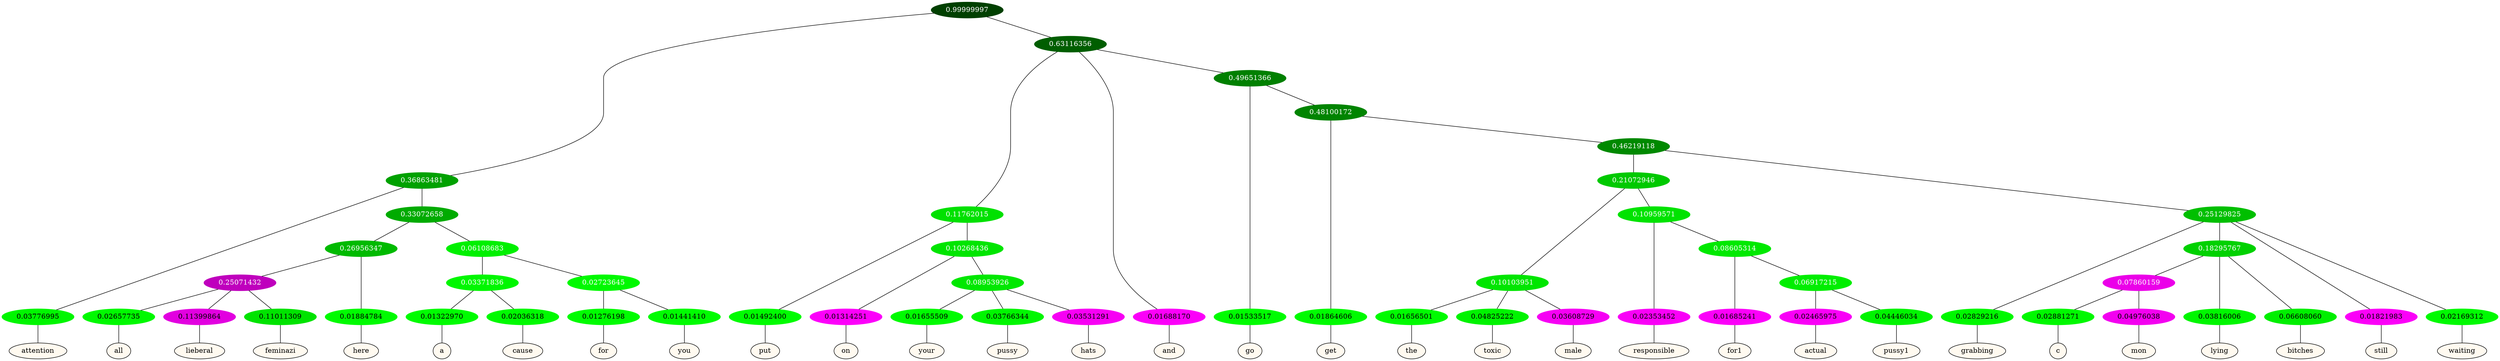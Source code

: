 graph {
	node [format=png height=0.15 nodesep=0.001 ordering=out overlap=prism overlap_scaling=0.01 ranksep=0.001 ratio=0.2 style=filled width=0.15]
	{
		rank=same
		a_w_3 [label=attention color=black fillcolor=floralwhite style="filled,solid"]
		a_w_22 [label=all color=black fillcolor=floralwhite style="filled,solid"]
		a_w_23 [label=lieberal color=black fillcolor=floralwhite style="filled,solid"]
		a_w_24 [label=feminazi color=black fillcolor=floralwhite style="filled,solid"]
		a_w_15 [label=here color=black fillcolor=floralwhite style="filled,solid"]
		a_w_25 [label=a color=black fillcolor=floralwhite style="filled,solid"]
		a_w_26 [label=cause color=black fillcolor=floralwhite style="filled,solid"]
		a_w_27 [label=for color=black fillcolor=floralwhite style="filled,solid"]
		a_w_28 [label=you color=black fillcolor=floralwhite style="filled,solid"]
		a_w_10 [label=put color=black fillcolor=floralwhite style="filled,solid"]
		a_w_18 [label=on color=black fillcolor=floralwhite style="filled,solid"]
		a_w_29 [label=your color=black fillcolor=floralwhite style="filled,solid"]
		a_w_30 [label=pussy color=black fillcolor=floralwhite style="filled,solid"]
		a_w_31 [label=hats color=black fillcolor=floralwhite style="filled,solid"]
		a_w_6 [label=and color=black fillcolor=floralwhite style="filled,solid"]
		a_w_12 [label=go color=black fillcolor=floralwhite style="filled,solid"]
		a_w_20 [label=get color=black fillcolor=floralwhite style="filled,solid"]
		a_w_40 [label=the color=black fillcolor=floralwhite style="filled,solid"]
		a_w_41 [label=toxic color=black fillcolor=floralwhite style="filled,solid"]
		a_w_42 [label=male color=black fillcolor=floralwhite style="filled,solid"]
		a_w_43 [label=responsible color=black fillcolor=floralwhite style="filled,solid"]
		a_w_48 [label=for1 color=black fillcolor=floralwhite style="filled,solid"]
		a_w_52 [label=actual color=black fillcolor=floralwhite style="filled,solid"]
		a_w_53 [label=pussy1 color=black fillcolor=floralwhite style="filled,solid"]
		a_w_36 [label=grabbing color=black fillcolor=floralwhite style="filled,solid"]
		a_w_50 [label=c color=black fillcolor=floralwhite style="filled,solid"]
		a_w_51 [label=mon color=black fillcolor=floralwhite style="filled,solid"]
		a_w_46 [label=lying color=black fillcolor=floralwhite style="filled,solid"]
		a_w_47 [label=bitches color=black fillcolor=floralwhite style="filled,solid"]
		a_w_38 [label=still color=black fillcolor=floralwhite style="filled,solid"]
		a_w_39 [label=waiting color=black fillcolor=floralwhite style="filled,solid"]
	}
	a_n_3 -- a_w_3
	a_n_22 -- a_w_22
	a_n_23 -- a_w_23
	a_n_24 -- a_w_24
	a_n_15 -- a_w_15
	a_n_25 -- a_w_25
	a_n_26 -- a_w_26
	a_n_27 -- a_w_27
	a_n_28 -- a_w_28
	a_n_10 -- a_w_10
	a_n_18 -- a_w_18
	a_n_29 -- a_w_29
	a_n_30 -- a_w_30
	a_n_31 -- a_w_31
	a_n_6 -- a_w_6
	a_n_12 -- a_w_12
	a_n_20 -- a_w_20
	a_n_40 -- a_w_40
	a_n_41 -- a_w_41
	a_n_42 -- a_w_42
	a_n_43 -- a_w_43
	a_n_48 -- a_w_48
	a_n_52 -- a_w_52
	a_n_53 -- a_w_53
	a_n_36 -- a_w_36
	a_n_50 -- a_w_50
	a_n_51 -- a_w_51
	a_n_46 -- a_w_46
	a_n_47 -- a_w_47
	a_n_38 -- a_w_38
	a_n_39 -- a_w_39
	{
		rank=same
		a_n_3 [label=0.03776995 color="0.334 1.000 0.962" fontcolor=black]
		a_n_22 [label=0.02657735 color="0.334 1.000 0.973" fontcolor=black]
		a_n_23 [label=0.11399864 color="0.835 1.000 0.886" fontcolor=black]
		a_n_24 [label=0.11011309 color="0.334 1.000 0.890" fontcolor=black]
		a_n_15 [label=0.01884784 color="0.334 1.000 0.981" fontcolor=black]
		a_n_25 [label=0.01322970 color="0.334 1.000 0.987" fontcolor=black]
		a_n_26 [label=0.02036318 color="0.334 1.000 0.980" fontcolor=black]
		a_n_27 [label=0.01276198 color="0.334 1.000 0.987" fontcolor=black]
		a_n_28 [label=0.01441410 color="0.334 1.000 0.986" fontcolor=black]
		a_n_10 [label=0.01492400 color="0.334 1.000 0.985" fontcolor=black]
		a_n_18 [label=0.01314251 color="0.835 1.000 0.987" fontcolor=black]
		a_n_29 [label=0.01655509 color="0.334 1.000 0.983" fontcolor=black]
		a_n_30 [label=0.03766344 color="0.334 1.000 0.962" fontcolor=black]
		a_n_31 [label=0.03531291 color="0.835 1.000 0.965" fontcolor=black]
		a_n_6 [label=0.01688170 color="0.835 1.000 0.983" fontcolor=black]
		a_n_12 [label=0.01533517 color="0.334 1.000 0.985" fontcolor=black]
		a_n_20 [label=0.01864606 color="0.334 1.000 0.981" fontcolor=black]
		a_n_40 [label=0.01656501 color="0.334 1.000 0.983" fontcolor=black]
		a_n_41 [label=0.04825222 color="0.334 1.000 0.952" fontcolor=black]
		a_n_42 [label=0.03608729 color="0.835 1.000 0.964" fontcolor=black]
		a_n_43 [label=0.02353452 color="0.835 1.000 0.976" fontcolor=black]
		a_n_48 [label=0.01685241 color="0.835 1.000 0.983" fontcolor=black]
		a_n_52 [label=0.02465975 color="0.835 1.000 0.975" fontcolor=black]
		a_n_53 [label=0.04446034 color="0.334 1.000 0.956" fontcolor=black]
		a_n_36 [label=0.02829216 color="0.334 1.000 0.972" fontcolor=black]
		a_n_50 [label=0.02881271 color="0.334 1.000 0.971" fontcolor=black]
		a_n_51 [label=0.04976038 color="0.835 1.000 0.950" fontcolor=black]
		a_n_46 [label=0.03816006 color="0.334 1.000 0.962" fontcolor=black]
		a_n_47 [label=0.06608060 color="0.334 1.000 0.934" fontcolor=black]
		a_n_38 [label=0.01821983 color="0.835 1.000 0.982" fontcolor=black]
		a_n_39 [label=0.02169312 color="0.334 1.000 0.978" fontcolor=black]
	}
	a_n_0 [label=0.99999997 color="0.334 1.000 0.250" fontcolor=grey99]
	a_n_1 [label=0.36863481 color="0.334 1.000 0.631" fontcolor=grey99]
	a_n_0 -- a_n_1
	a_n_2 [label=0.63116356 color="0.334 1.000 0.369" fontcolor=grey99]
	a_n_0 -- a_n_2
	a_n_1 -- a_n_3
	a_n_4 [label=0.33072658 color="0.334 1.000 0.669" fontcolor=grey99]
	a_n_1 -- a_n_4
	a_n_5 [label=0.11762015 color="0.334 1.000 0.882" fontcolor=grey99]
	a_n_2 -- a_n_5
	a_n_2 -- a_n_6
	a_n_7 [label=0.49651366 color="0.334 1.000 0.503" fontcolor=grey99]
	a_n_2 -- a_n_7
	a_n_8 [label=0.26956347 color="0.334 1.000 0.730" fontcolor=grey99]
	a_n_4 -- a_n_8
	a_n_9 [label=0.06108683 color="0.334 1.000 0.939" fontcolor=grey99]
	a_n_4 -- a_n_9
	a_n_5 -- a_n_10
	a_n_11 [label=0.10268436 color="0.334 1.000 0.897" fontcolor=grey99]
	a_n_5 -- a_n_11
	a_n_7 -- a_n_12
	a_n_13 [label=0.48100172 color="0.334 1.000 0.519" fontcolor=grey99]
	a_n_7 -- a_n_13
	a_n_14 [label=0.25071432 color="0.835 1.000 0.749" fontcolor=grey99]
	a_n_8 -- a_n_14
	a_n_8 -- a_n_15
	a_n_16 [label=0.03371836 color="0.334 1.000 0.966" fontcolor=grey99]
	a_n_9 -- a_n_16
	a_n_17 [label=0.02723645 color="0.334 1.000 0.973" fontcolor=grey99]
	a_n_9 -- a_n_17
	a_n_11 -- a_n_18
	a_n_19 [label=0.08953926 color="0.334 1.000 0.910" fontcolor=grey99]
	a_n_11 -- a_n_19
	a_n_13 -- a_n_20
	a_n_21 [label=0.46219118 color="0.334 1.000 0.538" fontcolor=grey99]
	a_n_13 -- a_n_21
	a_n_14 -- a_n_22
	a_n_14 -- a_n_23
	a_n_14 -- a_n_24
	a_n_16 -- a_n_25
	a_n_16 -- a_n_26
	a_n_17 -- a_n_27
	a_n_17 -- a_n_28
	a_n_19 -- a_n_29
	a_n_19 -- a_n_30
	a_n_19 -- a_n_31
	a_n_32 [label=0.21072946 color="0.334 1.000 0.789" fontcolor=grey99]
	a_n_21 -- a_n_32
	a_n_33 [label=0.25129825 color="0.334 1.000 0.749" fontcolor=grey99]
	a_n_21 -- a_n_33
	a_n_34 [label=0.10103951 color="0.334 1.000 0.899" fontcolor=grey99]
	a_n_32 -- a_n_34
	a_n_35 [label=0.10959571 color="0.334 1.000 0.890" fontcolor=grey99]
	a_n_32 -- a_n_35
	a_n_33 -- a_n_36
	a_n_37 [label=0.18295767 color="0.334 1.000 0.817" fontcolor=grey99]
	a_n_33 -- a_n_37
	a_n_33 -- a_n_38
	a_n_33 -- a_n_39
	a_n_34 -- a_n_40
	a_n_34 -- a_n_41
	a_n_34 -- a_n_42
	a_n_35 -- a_n_43
	a_n_44 [label=0.08605314 color="0.334 1.000 0.914" fontcolor=grey99]
	a_n_35 -- a_n_44
	a_n_45 [label=0.07860159 color="0.835 1.000 0.921" fontcolor=grey99]
	a_n_37 -- a_n_45
	a_n_37 -- a_n_46
	a_n_37 -- a_n_47
	a_n_44 -- a_n_48
	a_n_49 [label=0.06917215 color="0.334 1.000 0.931" fontcolor=grey99]
	a_n_44 -- a_n_49
	a_n_45 -- a_n_50
	a_n_45 -- a_n_51
	a_n_49 -- a_n_52
	a_n_49 -- a_n_53
}
